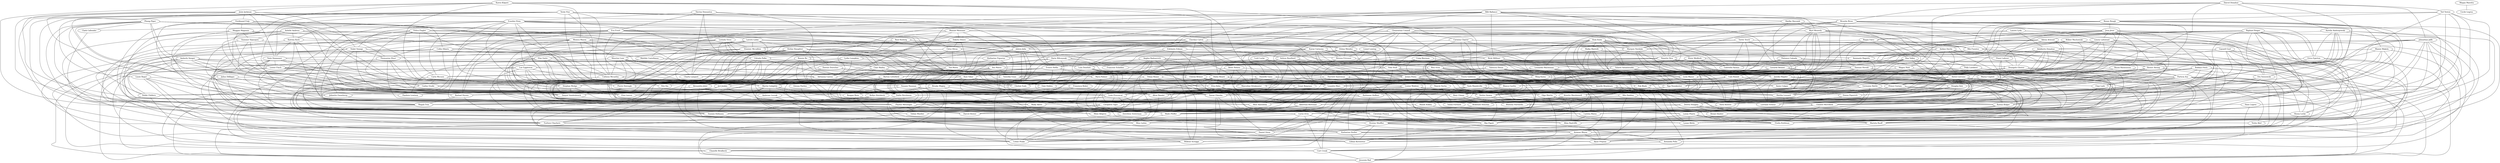 graph g
{
" Lavern Lasko " -- " Leandra Marc "
" Lavern Lasko " -- " Francene Schebler "
" Lavern Lasko " -- " Thomasine Hiser "
" Lavern Lasko " -- " Elsy Gertz "
" Lavern Lasko " -- " Allan Radcliffe "
" Lavern Lasko " -- " Valarie Ashalintubbi "
" Lavern Lasko " -- " Maurine Loos "
" Lavern Lasko " -- " Ashton Rouillard "
" Lavern Lasko " -- " Dominic Mccallion "
" Lavern Lasko " -- " Kasi Tokar "
" Nga Noonkester " -- " Johnette Fauntleroy "
" Nga Noonkester " -- " Albertina Bertrand "
" Cyrus Irvin " -- " Daniel Orem "
" Cyrus Irvin " -- " Curt Cronk "
" Cyrus Irvin " -- " Miss Lydon "
" Cyrus Irvin " -- " Arianne Rhyne "
" Germaine Battle " -- " Mckenzie Houchin "
" Germaine Battle " -- " Elodia Kuhlman "
" Germaine Battle " -- " Ruthanne Heffner "
" Germaine Battle " -- " Debbi Childers "
" Germaine Battle " -- " Stormy Shuffler "
" Lionel Lawing " -- " Maile Pfeffer "
" Lionel Lawing " -- " Brenna Ericsson "
" Lionel Lawing " -- " Tameika Guan "
" Phyliss Metzinger " -- " Maile Pfeffer "
" Phyliss Metzinger " -- " Tobias Mueller "
" Myrtie Golightly " -- " Ambrose Luczak "
" Myrtie Golightly " -- " Suzann Hofmann "
" Myrtie Golightly " -- " Stormy Shuffler "
" Myrtie Golightly " -- " Chantel Merrifield "
" Myrtie Golightly " -- " Hertha Lessard "
" Myrtie Golightly " -- " Cyrus Irvin "
" Raul Roehrig " -- " Zelma Mendez "
" Raul Roehrig " -- " Dominic Mccallion "
" Raul Roehrig " -- " Joslyn Penta "
" Raul Roehrig " -- " Dalila Hershman "
" Raul Roehrig " -- " Miss Amendola "
" Meggan Maginnis " -- " Hertha Lessard "
" Meggan Maginnis " -- " Summer Stjacques "
" Meggan Maginnis " -- " Darin Wilczynski "
" Meggan Maginnis " -- " Pok Blade "
" Meggan Maginnis " -- " Rashad Styons "
" Meggan Maginnis " -- " Mckenzie Houchin "
" Adrianna Caston " -- " Susann Nauman "
" Adrianna Caston " -- " Jeri Junkin "
" Adrianna Caston " -- " Maile Pfeffer "
" Clementina Connell " -- " Kizzy Medlock "
" Clementina Connell " -- " Zelma Mendez "
" Clementina Connell " -- " Carmina Claytor "
" Clementina Connell " -- " Marquis Nordyke "
" Clementina Connell " -- " Lionel Lawing "
" Clementina Connell " -- " Lula Douthitt "
" Clementina Connell " -- " Miss Amendola "
" Clementina Connell " -- " Min Fuentez "
" Clementina Connell " -- " Susann Nauman "
" Clementina Connell " -- " Elodia Kuhlman "
" Violet Youngs " -- " Danyel Vandenbosch "
" Violet Youngs " -- " Clair Malley "
" Violet Youngs " -- " Matilde Castellanos "
" Violet Youngs " -- " Thomasine Hiser "
" Violet Youngs " -- " Rashad Styons "
" Violet Youngs " -- " Earleen Chachere "
" Violet Youngs " -- " Darcel Hester "
" Pierre Dorough " -- " Christian Pouncy "
" Pierre Dorough " -- " Olga Martin "
" Pierre Dorough " -- " Leah Provencal "
" Pierre Dorough " -- " Albertina Bertrand "
" Adalberto Donahue " -- " Deangelo Gloster "
" Adalberto Donahue " -- " Chelsie Eads "
" Adalberto Donahue " -- " Polly Luebbert "
" Adalberto Donahue " -- " Nga Noonkester "
" Adalberto Donahue " -- " Eboni Lafever "
" Adalberto Donahue " -- " Stephan Wedge "
" Adalberto Donahue " -- " Phyliss Metzinger "
" Adalberto Donahue " -- " Miss Amendola "
" Adalberto Donahue " -- " Alyse Prejean "
" Johnette Fauntleroy " -- " Deetta Stingley "
" Eusebio Elem " -- " Myra Palmer "
" Eusebio Elem " -- " Katrina Koch "
" Eusebio Elem " -- " Magali Fein "
" Eusebio Elem " -- " Jena Jeter "
" Eusebio Elem " -- " Violet Youngs "
" Eusebio Elem " -- " Cleta Olivas "
" Eusebio Elem " -- " Vida Stull "
" Eusebio Elem " -- " Travis Goldston "
" Eusebio Elem " -- " Arnette Macdonnell "
" Eusebio Elem " -- " Glenna Pardon "
" Eusebio Elem " -- " Jeri Junkin "
" Eusebio Elem " -- " Carin Mccuen "
" Eusebio Elem " -- " Stephan Wedge "
" Jena Jeter " -- " Eboni Lafever "
" Jena Jeter " -- " Bryon Rasmusson "
" Jena Jeter " -- " Magali Fein "
" Jena Jeter " -- " Ashlyn Davila "
" Jena Jeter " -- " Regan Falco "
" Jena Jeter " -- " Arianne Rhyne "
" Jena Jeter " -- " Linsey Lafontant "
" Jena Jeter " -- " Robbyn Felch "
" Jena Jeter " -- " Annmarie Hagerty "
" Jena Jeter " -- " Elsa Lauver "
" Jena Jeter " -- " Alyse Prejean "
" Louise Waldow " -- " Chanelle Brodbeck "
" Louise Waldow " -- " Katharina Steller "
" Louise Waldow " -- " Olga Martin "
" Louise Waldow " -- " Nettie Oyama "
" Louise Waldow " -- " Albertina Bertrand "
" Louise Waldow " -- " Lanny Pharis "
" Louise Waldow " -- " Dalila Hershman "
" Louise Waldow " -- " Lynne Bittle "
" Louise Waldow " -- " Dorothea Testerman "
" Louise Waldow " -- " Lorriane Schnur "
" Carin Mccuen " -- " Darcel Hester "
" Carin Mccuen " -- " Carley Ovalle "
" Carin Mccuen " -- " Elsa Lauver "
" Jeri Junkin " -- " Saran Chisolm "
" Jeri Junkin " -- " Debbi Childers "
" Jeri Junkin " -- " Rashad Styons "
" Jeri Junkin " -- " Pandora Lewison "
" Jeri Junkin " -- " Carlota Matos "
" Jeri Junkin " -- " Elsa Lauver "
" Grant Bejarano " -- " Alton Randel "
" Deangelo Gloster " -- " Lynne Bittle "
" Deangelo Gloster " -- " Kasi Tokar "
" Deangelo Gloster " -- " Particia Acy "
" Deangelo Gloster " -- " Annis Colgan "
" Deangelo Gloster " -- " Armanda Polin "
" Leon Mazur " -- " Darcel Hester "
" Leon Mazur " -- " Vada Mandeville "
" Leon Mazur " -- " Grant Bejarano "
" Leon Mazur " -- " Annis Colgan "
" Leon Mazur " -- " Kellye Hornbeck "
" Leon Mazur " -- " Saran Chisolm "
" Mamie Makela " -- " Dalila Hershman "
" Mamie Makela " -- " Arnette Macdonnell "
" Mamie Makela " -- " Travis Goldston "
" Mamie Makela " -- " Renae Dauber "
" Mamie Makela " -- " Nanette Sica "
" Mamie Makela " -- " Armanda Polin "
" Davina Dossantos " -- " Eusebio Elem "
" Davina Dossantos " -- " Joslyn Penta "
" Davina Dossantos " -- " Alexandra Jobst "
" Davina Dossantos " -- " Eva Evert "
" Davina Dossantos " -- " Charla Lampert "
" Davina Dossantos " -- " Clair Malley "
" Ashlyn Davila " -- " Annmarie Hagerty "
" Ashlyn Davila " -- " Miss Lydon "
" Ashlyn Davila " -- " Librada Palko "
" Ashlyn Davila " -- " Hertha Lessard "
" Ashlyn Davila " -- " Chae Lark "
" Ashlyn Davila " -- " Sixta Keister "
" Ashlyn Davila " -- " Min Haddon "
" Ashlyn Davila " -- " Jessenia Bad "
" Travis Goldston " -- " Rashad Styons "
" Travis Goldston " -- " Prince Gurney "
" Travis Goldston " -- " Arianne Rhyne "
" Travis Goldston " -- " Mai Pigott "
" Travis Goldston " -- " Carlota Matos "
" Karan Carmona " -- " Marceline Drinkwater "
" Karan Carmona " -- " Curt Cronk "
" Karan Carmona " -- " Brenna Ericsson "
" Karan Carmona " -- " Ricki Milliner "
" Karan Carmona " -- " Hester Awong "
" Karan Carmona " -- " Prince Gurney "
" Karan Carmona " -- " Louise Waldow "
" Karan Carmona " -- " Leandra Marc "
" Karan Carmona " -- " Celine Peake "
" Zelma Mendez " -- " Chanelle Brodbeck "
" Zelma Mendez " -- " Leonardo Maclennan "
" Zelma Mendez " -- " Danyel Vandenbosch "
" Zelma Mendez " -- " Hertha Lessard "
" Zelma Mendez " -- " Danielle Gano "
" Zelma Mendez " -- " Ashton Rouillard "
" Zelma Mendez " -- " Brenna Ericsson "
" Zelma Mendez " -- " Alyse Prejean "
" Lanora Lyda " -- " Regan Falco "
" Lanora Lyda " -- " Ora Sosnowski "
" Lanora Lyda " -- " Carlota Matos "
" Lanora Lyda " -- " Adalberto Donahue "
" Lanora Lyda " -- " Adrianna Caston "
" Katrina Koch " -- " Whitney Parrinello "
" Katrina Koch " -- " Karan Carmona "
" Katrina Koch " -- " Torie Donmoyer "
" Katrina Koch " -- " Johnette Fauntleroy "
" Katrina Koch " -- " Maile Pfeffer "
" Katrina Koch " -- " Tanna Forward "
" Joslyn Penta " -- " Vada Mandeville "
" Joslyn Penta " -- " Susann Nauman "
" Joslyn Penta " -- " Nga Noonkester "
" Joslyn Penta " -- " Bianca Garlitz "
" Joslyn Penta " -- " Albertina Bertrand "
" Tifany Roane " -- " Leah Provencal "
" Tifany Roane " -- " Leandra Marc "
" Tifany Roane " -- " Stephan Wedge "
" Tifany Roane " -- " Albertina Bertrand "
" Tifany Roane " -- " Maile Pfeffer "
" Gerardo Bennet " -- " Cathryn Mccarley "
" Gerardo Bennet " -- " Clinton Brimer "
" Gerardo Bennet " -- " Arnette Macdonnell "
" Gerardo Bennet " -- " Ming Kaina "
" Gerardo Bennet " -- " Miss Amendola "
" Marceline Drinkwater " -- " Allan Radcliffe "
" Damian Herold " -- " Lorriane Schnur "
" Damian Herold " -- " Haley Beard "
" Damian Herold " -- " Annis Colgan "
" Damian Herold " -- " Bianca Garlitz "
" Damian Herold " -- " Hertha Lessard "
" Damian Herold " -- " Celine Peake "
" Vida Stull " -- " Germaine Battle "
" Vida Stull " -- " Maile Pfeffer "
" Vida Stull " -- " Cyrus Irvin "
" Vida Stull " -- " Joslyn Penta "
" Vida Stull " -- " Annelle Brashears "
" Vida Stull " -- " Bianca Garlitz "
" Vida Stull " -- " Fransisca Bober "
" Eva Evert " -- " Rory Ulman "
" Eva Evert " -- " Magali Fein "
" Eva Evert " -- " Violet Youngs "
" Eva Evert " -- " Tod Morin "
" Eva Evert " -- " Lavern Lasko "
" Eva Evert " -- " Ernest Heflin "
" Eva Evert " -- " Tameika Guan "
" Eva Evert " -- " Rashad Styons "
" Eva Evert " -- " Phyliss Metzinger "
" Eva Evert " -- " Chanelle Brodbeck "
" Elodia Kuhlman " -- " Daniel Orem "
" Karma Bolger " -- " Carlota Matos "
" Karma Bolger " -- " Lynne Bittle "
" Karma Bolger " -- " Lanny Pharis "
" Renee Rough " -- " Lanny Pharis "
" Renee Rough " -- " Hester Awong "
" Renee Rough " -- " Mamie Makela "
" Renee Rough " -- " Phyliss Metzinger "
" Renee Rough " -- " Nanette Sica "
" Renee Rough " -- " Francene Schebler "
" Renee Rough " -- " Jena Jeter "
" Renee Rough " -- " Min Fuentez "
" Renee Rough " -- " Zelma Mendez "
" Renee Rough " -- " Ernest Heflin "
" Renee Rough " -- " Nettie Oyama "
" Renee Rough " -- " Gabriella Hymas "
" Tod Morin " -- " Tanna Forward "
" Tod Morin " -- " Arianne Rhyne "
" Particia Acy " -- " Jessenia Bad "
" Particia Acy " -- " Curt Cronk "
" Particia Acy " -- " Daniel Orem "
" Particia Acy " -- " Arianne Rhyne "
" Particia Acy " -- " Chae Lark "
" Particia Acy " -- " Leah Provencal "
" Particia Acy " -- " Carley Ovalle "
" Particia Acy " -- " Katharina Steller "
" Brenna Ericsson " -- " Leon Mazur "
" Brenna Ericsson " -- " Particia Acy "
" Brenna Ericsson " -- " Leandra Marc "
" Nettie Oyama " -- " Whitney Parrinello "
" Nettie Oyama " -- " Tanna Forward "
" Nettie Oyama " -- " Daniel Orem "
" Harriett Sanroman " -- " Vada Mandeville "
" Harriett Sanroman " -- " Dorothea Testerman "
" Harriett Sanroman " -- " Grant Bejarano "
" Harriett Sanroman " -- " Karma Bolger "
" Harriett Sanroman " -- " Jeri Junkin "
" Harriett Sanroman " -- " Reagan Roza "
" Harriett Sanroman " -- " Annelle Brashears "
" Harriett Sanroman " -- " Tobias Mueller "
" Harriett Sanroman " -- " Miss Amendola "
" Alton Randel " -- " Celine Peake "
" Torie Donmoyer " -- " Ruthanne Heffner "
" Torie Donmoyer " -- " Danielle Gano "
" Torie Donmoyer " -- " Alton Randel "
" Torie Donmoyer " -- " Albertina Bertrand "
" Torie Donmoyer " -- " Lester Finch "
" Torie Donmoyer " -- " Miss Amendola "
" Torie Donmoyer " -- " Elsa Lauver "
" Leonardo Maclennan " -- " Nga Noonkester "
" Leonardo Maclennan " -- " Lorriane Schnur "
" Leonardo Maclennan " -- " Barton Littlefield "
" Leonardo Maclennan " -- " Pok Blade "
" Leonardo Maclennan " -- " Sixta Keister "
" Armanda Polin " -- " Curt Cronk "
" Saran Chisolm " -- " Armanda Polin "
" Saran Chisolm " -- " Gillian Kerstetter "
" Saran Chisolm " -- " Mai Pigott "
" Cleopatra Tiger " -- " Suzann Hofmann "
" Cleopatra Tiger " -- " Darcel Hester "
" Ruthanne Heffner " -- " Stormy Shuffler "
" Ruthanne Heffner " -- " Miss Amendola "
" Ted Teston " -- " Chantel Merrifield "
" Ted Teston " -- " Marceline Drinkwater "
" Ted Teston " -- " Carlota Matos "
" Ted Teston " -- " Renee Rough "
" Ted Teston " -- " Joleen Julia "
" Ted Teston " -- " Karma Bolger "
" Ted Teston " -- " Miss Lydon "
" Matilde Castellanos " -- " Jamika Hippler "
" Matilde Castellanos " -- " Lula Douthitt "
" Matilde Castellanos " -- " Pandora Lewison "
" Lydia Lumpkins " -- " Arianne Rhyne "
" Lydia Lumpkins " -- " Vito Sia "
" Lydia Lumpkins " -- " Ara Matus "
" Lydia Lumpkins " -- " Adrianna Caston "
" Lydia Lumpkins " -- " Gillian Kerstetter "
" Reagan Roza " -- " Lorriane Schnur "
" Reagan Roza " -- " Alyse Prejean "
" Stormy Shuffler " -- " Gillian Kerstetter "
" Stormy Shuffler " -- " Katharina Steller "
" Stormy Shuffler " -- " Arianne Rhyne "
" Stormy Shuffler " -- " Armanda Polin "
" Rita Ocon " -- " Nettie Oyama "
" Rita Ocon " -- " Prince Gurney "
" Rita Ocon " -- " Alyse Prejean "
" Rita Ocon " -- " Cary Knaub "
" Rita Ocon " -- " Pandora Lewison "
" Julius Difilippo " -- " Elva Debo "
" Julius Difilippo " -- " Stormy Shuffler "
" Julius Difilippo " -- " Ambrose Luczak "
" Lizzie Roper " -- " Stormy Shuffler "
" Lizzie Roper " -- " Darcel Hester "
" Lizzie Roper " -- " Magali Fein "
" Lizzie Roper " -- " Vada Mandeville "
" Lizzie Roper " -- " Willene Scroggs "
" Lanny Pharis " -- " Elodia Kuhlman "
" Lanny Pharis " -- " Tesha Abel "
" Lanny Pharis " -- " Lynne Bittle "
" Lanny Pharis " -- " Katharina Steller "
" Lanny Pharis " -- " Mariela Ruoff "
" Lula Douthitt " -- " Cleopatra Tiger "
" Lula Douthitt " -- " Celine Peake "
" Lula Douthitt " -- " Haley Beard "
" Lula Douthitt " -- " Lanny Pharis "
" Lula Douthitt " -- " Elodia Kuhlman "
" Raphael Roiger " -- " Lynne Bittle "
" Raphael Roiger " -- " Ora Sosnowski "
" Raphael Roiger " -- " Mimi Ahlgren "
" Raphael Roiger " -- " Erica Egerton "
" Raphael Roiger " -- " Christian Pouncy "
" Raphael Roiger " -- " Adena Arwood "
" Raphael Roiger " -- " Marquis Nordyke "
" Raphael Roiger " -- " Hoa Tolley "
" Raphael Roiger " -- " Damian Herold "
" Raphael Roiger " -- " Olga Martin "
" Raphael Roiger " -- " Hans Legree "
" Monica Mazon " -- " Earleen Chachere "
" Monica Mazon " -- " Maurine Loos "
" Monica Mazon " -- " Marquis Nordyke "
" Monica Mazon " -- " Katharine Figueras "
" Monica Mazon " -- " Lue Eggleston "
" Monica Mazon " -- " Myrtie Golightly "
" Monica Mazon " -- " Marceline Drinkwater "
" Monica Mazon " -- " Darcel Hester "
" Pok Blade " -- " Mimi Ahlgren "
" Pok Blade " -- " Rory Ulman "
" Pok Blade " -- " Mariela Ruoff "
" Pok Blade " -- " Lorriane Schnur "
" Carlota Matos " -- " Allan Radcliffe "
" Mai Pigott " -- " Gillian Kerstetter "
" Darcel Donahue " -- " Ora Sosnowski "
" Darcel Donahue " -- " Ted Teston "
" Darcel Donahue " -- " Magen Nish "
" Darcel Donahue " -- " Prince Gurney "
" Darcel Donahue " -- " Aurelia Andrzejewski "
" Darcel Donahue " -- " Joleen Julia "
" Darcel Donahue " -- " Ricarda Rivas "
" Darcel Donahue " -- " Johnathan Jaffe "
" Kum Kuhn " -- " Karma Bolger "
" Kum Kuhn " -- " Jamika Hippler "
" Kum Kuhn " -- " Malka Martelli "
" Kum Kuhn " -- " Gillian Kerstetter "
" Kum Kuhn " -- " Leah Provencal "
" Kum Kuhn " -- " Marquis Nordyke "
" Kum Kuhn " -- " Nanette Sica "
" Kum Kuhn " -- " Valarie Ashalintubbi "
" Kum Kuhn " -- " Nga Noonkester "
" Kum Kuhn " -- " Bianca Garlitz "
" Kum Kuhn " -- " Rory Ulman "
" Kum Kuhn " -- " Gabriella Hymas "
" Darin Wilczynski " -- " Clinton Brimer "
" Darin Wilczynski " -- " Francene Schebler "
" Darin Wilczynski " -- " Onie Dobles "
" Darin Wilczynski " -- " Hester Awong "
" Darin Wilczynski " -- " Tod Morin "
" Darin Wilczynski " -- " Renae Dauber "
" Darin Wilczynski " -- " Darcel Hester "
" Johnathan Jaffe " -- " Earleen Chachere "
" Johnathan Jaffe " -- " Shona Locke "
" Johnathan Jaffe " -- " Mariela Ruoff "
" Johnathan Jaffe " -- " Hester Awong "
" Johnathan Jaffe " -- " Cleta Olivas "
" Johnathan Jaffe " -- " Whitney Parrinello "
" Johnathan Jaffe " -- " Adalberto Donahue "
" Johnathan Jaffe " -- " Sixta Keister "
" Johnathan Jaffe " -- " Rashad Styons "
" Johnathan Jaffe " -- " Mai Pigott "
" Fransisca Bober " -- " Willene Scroggs "
" Fransisca Bober " -- " Leah Provencal "
" Fransisca Bober " -- " Magali Fein "
" Dalila Hershman " -- " Celine Peake "
" Dalila Hershman " -- " Phyliss Metzinger "
" Veola Vise " -- " Ricarda Rivas "
" Veola Vise " -- " Suzann Hofmann "
" Veola Vise " -- " Hoa Tolley "
" Veola Vise " -- " Cathryn Mccarley "
" Veola Vise " -- " Miss Lydon "
" Veola Vise " -- " Lester Finch "
" Veola Vise " -- " Daniel Orem "
" Veola Vise " -- " Elva Debo "
" Veola Vise " -- " Joleen Julia "
" Veola Vise " -- " Nanette Sica "
" Veola Vise " -- " Torie Donmoyer "
" Veola Vise " -- " Lizzie Roper "
" Veola Vise " -- " Pok Blade "
" Megan Marotta " -- " Cecile Legros "
" Chae Lark " -- " Darcel Hester "
" Hans Legree " -- " Chanelle Brodbeck "
" Billi Ballance " -- " Matilde Castellanos "
" Billi Ballance " -- " Rita Ocon "
" Billi Ballance " -- " Nanette Sica "
" Billi Ballance " -- " Karan Carmona "
" Billi Ballance " -- " Shelby Slocumb "
" Billi Ballance " -- " Cherilyn Calvin "
" Billi Ballance " -- " Myrl Meneely "
" Billi Ballance " -- " Ronnie Ro "
" Billi Ballance " -- " Ricki Milliner "
" Billi Ballance " -- " Onie Dobles "
" Billi Ballance " -- " Miss Amendola "
" Ming Kaina " -- " Brooks Wigley "
" Ming Kaina " -- " Chae Lark "
" Chantel Merrifield " -- " Maile Pfeffer "
" Chantel Merrifield " -- " Mimi Ahlgren "
" Chantel Merrifield " -- " Elodia Kuhlman "
" Leandra Marc " -- " Tobias Mueller "
" Leandra Marc " -- " Elodia Kuhlman "
" Leandra Marc " -- " Phyliss Metzinger "
" Leandra Marc " -- " Saran Chisolm "
" Danyel Vandenbosch " -- " Cleopatra Tiger "
" Douglas Koh " -- " Hertha Lessard "
" Douglas Koh " -- " Donna Popovich "
" Douglas Koh " -- " Cleopatra Tiger "
" Douglas Koh " -- " Chantel Merrifield "
" Douglas Koh " -- " Mckenzie Houchin "
" Min Haddon " -- " Gillian Kerstetter "
" Min Haddon " -- " Miss Amendola "
" Min Haddon " -- " Shona Locke "
" Elva Debo " -- " Miss Amendola "
" Elva Debo " -- " Rory Ulman "
" Myrl Meneely " -- " Douglas Koh "
" Myrl Meneely " -- " Raul Roehrig "
" Myrl Meneely " -- " Arnette Macdonnell "
" Myrl Meneely " -- " Tesha Abel "
" Myrl Meneely " -- " Leah Provencal "
" Myrl Meneely " -- " Gerardo Bennet "
" Myrl Meneely " -- " Min Fuentez "
" Myrl Meneely " -- " Anton Luevano "
" Myrl Meneely " -- " Vida Stull "
" Myrl Meneely " -- " Patience Calzada "
" Myrl Meneely " -- " Leon Mazur "
" Myrl Meneely " -- " Nga Noonkester "
" Ashton Rouillard " -- " Rory Ulman "
" Ashton Rouillard " -- " Rita Ocon "
" Ashton Rouillard " -- " Lula Douthitt "
" Ashton Rouillard " -- " Harriett Sanroman "
" Ashton Rouillard " -- " Leandra Marc "
" Ashton Rouillard " -- " Johnette Fauntleroy "
" Ashton Rouillard " -- " Alyse Prejean "
" Clair Malley " -- " Fransisca Bober "
" Clair Malley " -- " Arnette Macdonnell "
" Clair Malley " -- " Dorothea Testerman "
" Clair Malley " -- " Adrianna Caston "
" Clair Malley " -- " Barton Littlefield "
" Clair Malley " -- " Louise Waldow "
" Clair Malley " -- " Cyrus Irvin "
" Susann Nauman " -- " Jessenia Bad "
" Susann Nauman " -- " Magali Fein "
" Susann Nauman " -- " Mckenzie Houchin "
" Cary Knaub " -- " Leandra Marc "
" Cary Knaub " -- " Sixta Keister "
" Cary Knaub " -- " Louise Waldow "
" Cary Knaub " -- " Mariela Ruoff "
" Cary Knaub " -- " Karma Bolger "
" Cary Knaub " -- " Douglas Koh "
" Cary Knaub " -- " Glenna Pardon "
" Cary Knaub " -- " Pok Blade "
" Cary Knaub " -- " Christian Pouncy "
" Nanette Sica " -- " Nancie Socha "
" Nanette Sica " -- " Lanny Pharis "
" Nanette Sica " -- " Vada Mandeville "
" Nanette Sica " -- " Mai Pigott "
" Nanette Sica " -- " Vida Stull "
" Nanette Sica " -- " Clair Malley "
" Nanette Sica " -- " Gerardo Bennet "
" Nanette Sica " -- " Cary Knaub "
" Nanette Sica " -- " Haley Beard "
" Nanette Sica " -- " Gabriella Hymas "
" Nanette Sica " -- " Jessenia Bad "
" Olga Martin " -- " Allan Radcliffe "
" Olga Martin " -- " Curt Cronk "
" Olga Martin " -- " Chantel Merrifield "
" Olga Martin " -- " Hans Legree "
" Glenna Pardon " -- " Dorothea Testerman "
" Anton Luevano " -- " Maile Pfeffer "
" Anton Luevano " -- " Kellye Hornbeck "
" Anton Luevano " -- " Lorriane Schnur "
" Anton Luevano " -- " Bianca Garlitz "
" Anton Luevano " -- " Celine Peake "
" Albertina Bertrand " -- " Dorothea Testerman "
" Albertina Bertrand " -- " Darcel Hester "
" Albertina Bertrand " -- " Cyrus Irvin "
" Karen Kilgore " -- " Josie Jackman "
" Karen Kilgore " -- " Ming Kaina "
" Karen Kilgore " -- " Haley Beard "
" Karen Kilgore " -- " Monica Mazon "
" Karen Kilgore " -- " Danielle Gano "
" Karen Kilgore " -- " Susann Nauman "
" Karen Kilgore " -- " Suzann Hofmann "
" Karen Kilgore " -- " Daniel Orem "
" Arnette Macdonnell " -- " Mandi Ackley "
" Arnette Macdonnell " -- " Karma Bolger "
" Arnette Macdonnell " -- " Albertina Bertrand "
" Min Fuentez " -- " Lynne Bittle "
" Min Fuentez " -- " Kizzy Medlock "
" Min Fuentez " -- " Allan Radcliffe "
" Maurine Loos " -- " Nga Noonkester "
" Maurine Loos " -- " Cathryn Mccarley "
" Maurine Loos " -- " Adrianna Caston "
" Maurine Loos " -- " Damian Herold "
" Maurine Loos " -- " Cyrus Irvin "
" Maurine Loos " -- " Cleopatra Tiger "
" Maurine Loos " -- " Jessenia Bad "
" Rashad Styons " -- " Mai Pigott "
" Rashad Styons " -- " Magali Fein "
" Cathryn Mccarley " -- " Rory Ulman "
" Cathryn Mccarley " -- " Mimi Ahlgren "
" Summer Stjacques " -- " Johnette Fauntleroy "
" Summer Stjacques " -- " Carley Ovalle "
" Summer Stjacques " -- " Violet Youngs "
" Summer Stjacques " -- " Alton Randel "
" Danielle Gano " -- " Marceline Drinkwater "
" Danielle Gano " -- " Elva Debo "
" Danielle Gano " -- " Arnette Macdonnell "
" Danielle Gano " -- " Leah Provencal "
" Danielle Gano " -- " Bianca Garlitz "
" Danielle Gano " -- " Carlota Matos "
" Magali Fein " -- " Curt Cronk "
" Magali Fein " -- " Celine Peake "
" Robbyn Felch " -- " Danyel Vandenbosch "
" Robbyn Felch " -- " Tameika Guan "
" Robbyn Felch " -- " Particia Acy "
" Robbyn Felch " -- " Shona Locke "
" Robbyn Felch " -- " Mckenzie Houchin "
" Robbyn Felch " -- " Willene Scroggs "
" Josie Jackman " -- " Karma Bolger "
" Josie Jackman " -- " Mimi Ahlgren "
" Josie Jackman " -- " Nanette Sica "
" Josie Jackman " -- " Johnette Fauntleroy "
" Josie Jackman " -- " Violet Youngs "
" Josie Jackman " -- " Rashad Styons "
" Josie Jackman " -- " Torie Donmoyer "
" Josie Jackman " -- " Ferdinand Fulp "
" Josie Jackman " -- " Vito Sia "
" Ambrose Luczak " -- " Darcel Hester "
" Kellye Hornbeck " -- " Magali Fein "
" Kellye Hornbeck " -- " Jessenia Bad "
" Felica Flagler " -- " Rory Ulman "
" Felica Flagler " -- " Joslyn Penta "
" Felica Flagler " -- " Carin Mccuen "
" Felica Flagler " -- " Lanny Pharis "
" Felica Flagler " -- " Clair Malley "
" Felica Flagler " -- " Carlota Matos "
" Felica Flagler " -- " Marceline Drinkwater "
" Felica Flagler " -- " Raul Roehrig "
" Felica Flagler " -- " Phyliss Metzinger "
" Felica Flagler " -- " Mimi Ahlgren "
" Elsy Gertz " -- " Brooks Wigley "
" Elsy Gertz " -- " Stephan Wedge "
" Elsy Gertz " -- " Deangelo Gloster "
" Elsy Gertz " -- " Cathryn Mccarley "
" Elsy Gertz " -- " Phyliss Metzinger "
" Elsy Gertz " -- " Danyel Vandenbosch "
" Elsy Gertz " -- " Saran Chisolm "
" Elsy Gertz " -- " Curt Cronk "
" Polly Luebbert " -- " Tifany Roane "
" Polly Luebbert " -- " Anton Luevano "
" Polly Luebbert " -- " Marya Cogdell "
" Polly Luebbert " -- " Lanny Pharis "
" Anglea Radosevich " -- " Anton Luevano "
" Anglea Radosevich " -- " Adrianna Caston "
" Anglea Radosevich " -- " Willene Scroggs "
" Anglea Radosevich " -- " Ernest Heflin "
" Anglea Radosevich " -- " Vida Stull "
" Anglea Radosevich " -- " Tameika Guan "
" Anglea Radosevich " -- " Kasi Tokar "
" Anglea Radosevich " -- " Suzann Hofmann "
" Anglea Radosevich " -- " Daniel Orem "
" Mimi Ahlgren " -- " Mai Pigott "
" Torrie Tesch " -- " Min Fuentez "
" Torrie Tesch " -- " Patience Calzada "
" Torrie Tesch " -- " Ricki Milliner "
" Torrie Tesch " -- " Rita Ocon "
" Torrie Tesch " -- " Myra Palmer "
" Torrie Tesch " -- " Armanda Polin "
" Torrie Tesch " -- " Gabriella Hymas "
" Carmina Claytor " -- " Karan Carmona "
" Carmina Claytor " -- " Jessenia Bad "
" Carmina Claytor " -- " Marquis Nordyke "
" Carmina Claytor " -- " Albertina Bertrand "
" Carmina Claytor " -- " Leonardo Maclennan "
" Carmina Claytor " -- " Hertha Lessard "
" Wilber Wachowiak " -- " Lorriane Schnur "
" Wilber Wachowiak " -- " Thomasine Hiser "
" Wilber Wachowiak " -- " Myrtie Golightly "
" Wilber Wachowiak " -- " Min Fuentez "
" Wilber Wachowiak " -- " Dalila Hershman "
" Wilber Wachowiak " -- " Mariela Ruoff "
" Regan Falco " -- " Leon Mazur "
" Regan Falco " -- " Cary Knaub "
" Regan Falco " -- " Hoa Tolley "
" Regan Falco " -- " Ashlyn Davila "
" Regan Falco " -- " Damian Herold "
" Regan Falco " -- " Tod Morin "
" Adena Arwood " -- " Marquis Nordyke "
" Adena Arwood " -- " Curt Cronk "
" Adena Arwood " -- " Darin Wilczynski "
" Adena Arwood " -- " Vada Mandeville "
" Adena Arwood " -- " Rashad Styons "
" Adena Arwood " -- " Danielle Gano "
" Adena Arwood " -- " Leonardo Maclennan "
" Adena Arwood " -- " Cleopatra Tiger "
" Valencia Dimas " -- " Stormy Shuffler "
" Valencia Dimas " -- " Harriett Sanroman "
" Valencia Dimas " -- " Ming Kaina "
" Valencia Dimas " -- " Mimi Ahlgren "
" Valencia Dimas " -- " Lynne Bittle "
" Valencia Dimas " -- " Myrtie Golightly "
" Valencia Dimas " -- " Nga Noonkester "
" Valencia Dimas " -- " Olga Martin "
" Valencia Dimas " -- " Cyrus Irvin "
" Valencia Dimas " -- " Ambrose Luczak "
" Cherilyn Calvin " -- " Collin Hilario "
" Cherilyn Calvin " -- " Annis Colgan "
" Cherilyn Calvin " -- " Lula Douthitt "
" Cherilyn Calvin " -- " Brett Nelsen "
" Cherilyn Calvin " -- " Willene Scroggs "
" Cherilyn Calvin " -- " Albertina Bertrand "
" Cherilyn Calvin " -- " Katharine Figueras "
" Cherilyn Calvin " -- " Lydia Lumpkins "
" Cherilyn Calvin " -- " Clair Malley "
" Cherilyn Calvin " -- " Zelma Mendez "
" Cherilyn Calvin " -- " Myra Palmer "
" Ricki Milliner " -- " Chelsie Eads "
" Ricki Milliner " -- " Valarie Ashalintubbi "
" Ricki Milliner " -- " Ming Kaina "
" Ricki Milliner " -- " Jamika Hippler "
" Ricki Milliner " -- " Nga Noonkester "
" Ricki Milliner " -- " Deetta Stingley "
" Sixta Keister " -- " Christian Pouncy "
" Jamika Hippler " -- " Magali Fein "
" Jamika Hippler " -- " Nettie Oyama "
" Jamika Hippler " -- " Elodia Kuhlman "
" Jamika Hippler " -- " Celine Peake "
" Annmarie Hagerty " -- " Saran Chisolm "
" Annmarie Hagerty " -- " Tod Morin "
" Ernest Heflin " -- " Phyliss Metzinger "
" Ernest Heflin " -- " Myra Palmer "
" Ernest Heflin " -- " Miss Lydon "
" Ernest Heflin " -- " Nettie Oyama "
" Ernest Heflin " -- " Annelle Brashears "
" Ernest Heflin " -- " Jessenia Bad "
" Rory Ulman " -- " Mai Pigott "
" Rory Ulman " -- " Mckenzie Houchin "
" Hoa Tolley " -- " Valarie Ashalintubbi "
" Hoa Tolley " -- " Leah Provencal "
" Hoa Tolley " -- " Barton Littlefield "
" Hoa Tolley " -- " Karma Bolger "
" Hoa Tolley " -- " Olga Martin "
" Hoa Tolley " -- " Carley Ovalle "
" Hoa Tolley " -- " Deetta Stingley "
" Hoa Tolley " -- " Darcel Hester "
" Gaynell Guel " -- " Karma Bolger "
" Gaynell Guel " -- " Stephan Wedge "
" Gaynell Guel " -- " Arianne Rhyne "
" Gaynell Guel " -- " Shona Locke "
" Gaynell Guel " -- " Torie Donmoyer "
" Gaynell Guel " -- " Cleopatra Tiger "
" Gaynell Guel " -- " Daniel Orem "
" Curt Cronk " -- " Jessenia Bad "
" Lorinda Vives " -- " Brenna Ericsson "
" Lorinda Vives " -- " Mckenzie Houchin "
" Lorinda Vives " -- " Haley Beard "
" Lorinda Vives " -- " Dominic Mccallion "
" Lorinda Vives " -- " Rashad Styons "
" Lorinda Vives " -- " Tifany Roane "
" Lorinda Vives " -- " Leon Mazur "
" Lorinda Vives " -- " Dalila Hershman "
" Lorinda Vives " -- " Danyel Vandenbosch "
" Ricarda Rivas " -- " Arnette Macdonnell "
" Ricarda Rivas " -- " Erica Egerton "
" Ricarda Rivas " -- " Clair Malley "
" Ricarda Rivas " -- " Eva Evert "
" Ricarda Rivas " -- " Linsey Lafontant "
" Ricarda Rivas " -- " Marquis Nordyke "
" Ricarda Rivas " -- " Ashton Rouillard "
" Ricarda Rivas " -- " Clark Callender "
" Ricarda Rivas " -- " Jamika Hippler "
" Ricarda Rivas " -- " Deangelo Gloster "
" Ricarda Rivas " -- " Joslyn Penta "
" Ricarda Rivas " -- " Elva Debo "
" Ricarda Rivas " -- " Willene Scroggs "
" Linsey Lafontant " -- " Hester Awong "
" Linsey Lafontant " -- " Renae Dauber "
" Linsey Lafontant " -- " Lorriane Schnur "
" Linsey Lafontant " -- " Dominic Mccallion "
" Linsey Lafontant " -- " Prince Gurney "
" Linsey Lafontant " -- " Myrtie Golightly "
" Linsey Lafontant " -- " Pok Blade "
" Eboni Lafever " -- " Deangelo Gloster "
" Eboni Lafever " -- " Christian Pouncy "
" Eboni Lafever " -- " Maile Pfeffer "
" Lesli Lucke " -- " Leandra Marc "
" Lesli Lucke " -- " Magen Nish "
" Lesli Lucke " -- " Myra Palmer "
" Lesli Lucke " -- " Cleopatra Tiger "
" Bryon Rasmusson " -- " Alton Randel "
" Bryon Rasmusson " -- " Prince Gurney "
" Bryon Rasmusson " -- " Particia Acy "
" Bryon Rasmusson " -- " Joslyn Penta "
" Bryon Rasmusson " -- " Saran Chisolm "
" Willene Scroggs " -- " Chanelle Brodbeck "
" Ronnie Ro " -- " Chelsie Eads "
" Ronnie Ro " -- " Clair Malley "
" Ronnie Ro " -- " Elsa Lauver "
" Ronnie Ro " -- " Wally Abrev "
" Ronnie Ro " -- " Albertina Bertrand "
" Ronnie Ro " -- " Daniel Orem "
" Ferdinand Fulp " -- " Charla Lampert "
" Ferdinand Fulp " -- " Grant Bejarano "
" Ferdinand Fulp " -- " Meggan Maginnis "
" Ferdinand Fulp " -- " Julius Difilippo "
" Ferdinand Fulp " -- " Thomasine Hiser "
" Ferdinand Fulp " -- " Olga Martin "
" Ferdinand Fulp " -- " Stephan Wedge "
" Ferdinand Fulp " -- " Mandi Ackley "
" Carley Ovalle " -- " Suzann Hofmann "
" Carley Ovalle " -- " Hertha Lessard "
" Onie Dobles " -- " Arnette Macdonnell "
" Onie Dobles " -- " Kellye Hornbeck "
" Malka Martelli " -- " Nanette Sica "
" Malka Martelli " -- " Leon Mazur "
" Malka Martelli " -- " Sixta Keister "
" Malka Martelli " -- " Rory Ulman "
" Malka Martelli " -- " Lorriane Schnur "
" Clark Callender " -- " Earleen Chachere "
" Ora Sosnowski " -- " Suzann Hofmann "
" Ora Sosnowski " -- " Deetta Stingley "
" Alexandra Jobst " -- " Debbi Childers "
" Alexandra Jobst " -- " Phyliss Metzinger "
" Alexandra Jobst " -- " Miss Lydon "
" Dorothea Testerman " -- " Earleen Chachere "
" Debbi Childers " -- " Chanelle Brodbeck "
" Debbi Childers " -- " Curt Cronk "
" Annis Colgan " -- " Cyrus Irvin "
" Annis Colgan " -- " Donna Popovich "
" Stephan Wedge " -- " Cleopatra Tiger "
" Stephan Wedge " -- " Danyel Vandenbosch "
" Katharine Figueras " -- " Dalila Hershman "
" Katharine Figueras " -- " Ara Matus "
" Katharine Figueras " -- " Tod Morin "
" Katharine Figueras " -- " Whitney Parrinello "
" Patience Calzada " -- " Jessenia Bad "
" Patience Calzada " -- " Cathryn Mccarley "
" Patience Calzada " -- " Leandra Marc "
" Patience Calzada " -- " Gabriella Hymas "
" Patience Calzada " -- " Suzann Hofmann "
" Stefan Slaughter " -- " Karma Bolger "
" Stefan Slaughter " -- " Mimi Ahlgren "
" Stefan Slaughter " -- " Danyel Vandenbosch "
" Stefan Slaughter " -- " Harriett Sanroman "
" Stefan Slaughter " -- " Charla Lampert "
" Stefan Slaughter " -- " Ricki Milliner "
" Stefan Slaughter " -- " Kasi Tokar "
" Stefan Slaughter " -- " Dorene Durocher "
" Stefan Slaughter " -- " Maurine Loos "
" Stefan Slaughter " -- " Darin Wilczynski "
" Stefan Slaughter " -- " Kellye Hornbeck "
" Stefan Slaughter " -- " Shona Locke "
" Stefan Slaughter " -- " Daniel Orem "
" Manuel Meissner " -- " Gabriella Hymas "
" Manuel Meissner " -- " Lanny Pharis "
" Manuel Meissner " -- " Darin Wilczynski "
" Manuel Meissner " -- " Earleen Chachere "
" Manuel Meissner " -- " Cathryn Mccarley "
" Manuel Meissner " -- " Dakota Dimeo "
" Manuel Meissner " -- " Tameika Guan "
" Manuel Meissner " -- " Ronnie Ro "
" Magen Nish " -- " Lynne Bittle "
" Magen Nish " -- " Germaine Battle "
" Magen Nish " -- " Carin Mccuen "
" Magen Nish " -- " Tanna Forward "
" Craig Bierman " -- " Harriett Sanroman "
" Craig Bierman " -- " Vida Stull "
" Craig Bierman " -- " Deangelo Gloster "
" Craig Bierman " -- " Rory Ulman "
" Annelle Brashears " -- " Deetta Stingley "
" Annelle Brashears " -- " Lynne Bittle "
" Annelle Brashears " -- " Sixta Keister "
" Brett Nelsen " -- " Marceline Drinkwater "
" Brett Nelsen " -- " Christian Pouncy "
" Brett Nelsen " -- " Joslyn Penta "
" Brett Nelsen " -- " Katharina Steller "
" Kizzy Medlock " -- " Damian Herold "
" Kizzy Medlock " -- " Christian Pouncy "
" Kizzy Medlock " -- " Arnette Macdonnell "
" Kizzy Medlock " -- " Jeri Junkin "
" Kizzy Medlock " -- " Hertha Lessard "
" Kizzy Medlock " -- " Earleen Chachere "
" Kizzy Medlock " -- " Lester Finch "
" Kizzy Medlock " -- " Onie Dobles "
" Kizzy Medlock " -- " Mai Pigott "
" Kizzy Medlock " -- " Gabriella Hymas "
" Hertha Lessard " -- " Dorothea Testerman "
" Donna Popovich " -- " Sixta Keister "
" Donna Popovich " -- " Tanna Forward "
" Librada Palko " -- " Arnette Macdonnell "
" Librada Palko " -- " Sixta Keister "
" Librada Palko " -- " Tod Morin "
" Librada Palko " -- " Darcel Hester "
" Librada Palko " -- " Chanelle Brodbeck "
" Librada Palko " -- " Lula Douthitt "
" Librada Palko " -- " Lue Eggleston "
" Librada Palko " -- " Pierre Dorough "
" Librada Palko " -- " Kellye Hornbeck "
" Cleta Olivas " -- " Maile Pfeffer "
" Cleta Olivas " -- " Eboni Lafever "
" Cleta Olivas " -- " Barton Littlefield "
" Cleta Olivas " -- " Tod Morin "
" Cleta Olivas " -- " Dorothea Testerman "
" Hester Awong " -- " Elva Debo "
" Hester Awong " -- " Germaine Battle "
" Hester Awong " -- " Shona Locke "
" Hester Awong " -- " Albertina Bertrand "
" Hester Awong " -- " Joslyn Penta "
" Hester Awong " -- " Hertha Lessard "
" Hester Awong " -- " Ora Sosnowski "
" Vito Sia " -- " Earleen Chachere "
" Kasi Tokar " -- " Celine Peake "
" Kasi Tokar " -- " Dorothea Testerman "
" Kasi Tokar " -- " Onie Dobles "
" Kasi Tokar " -- " Pierre Dorough "
" Kasi Tokar " -- " Alton Randel "
" Kasi Tokar " -- " Chelsie Eads "
" Kasi Tokar " -- " Susann Nauman "
" Kasi Tokar " -- " Jessenia Bad "
" Marya Cogdell " -- " Jeri Junkin "
" Marya Cogdell " -- " Annelle Brashears "
" Marya Cogdell " -- " Chantel Merrifield "
" Marya Cogdell " -- " Tesha Abel "
" Marya Cogdell " -- " Darcel Hester "
" Arianne Rhyne " -- " Jessenia Bad "
" Arianne Rhyne " -- " Willene Scroggs "
" Arianne Rhyne " -- " Alyse Prejean "
" Shelby Slocumb " -- " Whitney Parrinello "
" Shelby Slocumb " -- " Ruthanne Heffner "
" Shelby Slocumb " -- " Leonardo Maclennan "
" Shelby Slocumb " -- " Marceline Drinkwater "
" Shelby Slocumb " -- " Myrl Meneely "
" Mandi Ackley " -- " Lynne Bittle "
" Marquis Nordyke " -- " Dorothea Testerman "
" Marquis Nordyke " -- " Marya Cogdell "
" Marquis Nordyke " -- " Charla Lampert "
" Marquis Nordyke " -- " Lorriane Schnur "
" Marquis Nordyke " -- " Polly Luebbert "
" Marquis Nordyke " -- " Darin Wilczynski "
" Marquis Nordyke " -- " Alton Randel "
" Leah Provencal " -- " Dorothea Testerman "
" Leah Provencal " -- " Celine Peake "
" Leah Provencal " -- " Wally Abrev "
" Leah Provencal " -- " Cleopatra Tiger "
" Mariela Ruoff " -- " Alyse Prejean "
" Maile Pfeffer " -- " Celine Peake "
" Nancie Socha " -- " Tanna Forward "
" Nancie Socha " -- " Ruthanne Heffner "
" Deetta Stingley " -- " Mariela Ruoff "
" Deetta Stingley " -- " Renae Dauber "
" Deetta Stingley " -- " Stormy Shuffler "
" Deetta Stingley " -- " Shona Locke "
" Ardelle Andress " -- " Cathryn Mccarley "
" Ardelle Andress " -- " Katharina Steller "
" Ardelle Andress " -- " Joleen Julia "
" Ardelle Andress " -- " Katrina Koch "
" Ardelle Andress " -- " Summer Stjacques "
" Ardelle Andress " -- " Librada Palko "
" Ardelle Andress " -- " Reagan Roza "
" Ardelle Andress " -- " Tod Morin "
" Ardelle Andress " -- " Dorothea Testerman "
" Shona Locke " -- " Willene Scroggs "
" Aurelia Andrzejewski " -- " Allan Radcliffe "
" Aurelia Andrzejewski " -- " Anton Luevano "
" Aurelia Andrzejewski " -- " Monica Mazon "
" Aurelia Andrzejewski " -- " Albertina Bertrand "
" Aurelia Andrzejewski " -- " Marya Cogdell "
" Aurelia Andrzejewski " -- " Kellye Hornbeck "
" Aurelia Andrzejewski " -- " Erica Egerton "
" Aurelia Andrzejewski " -- " Douglas Koh "
" Aurelia Andrzejewski " -- " Elodia Kuhlman "
" Tameika Guan " -- " Alexandra Jobst "
" Tameika Guan " -- " Saran Chisolm "
" Dakota Dimeo " -- " Brenna Ericsson "
" Dakota Dimeo " -- " Rita Ocon "
" Dakota Dimeo " -- " Lydia Lumpkins "
" Dakota Dimeo " -- " Karan Carmona "
" Dakota Dimeo " -- " Cleta Olivas "
" Dakota Dimeo " -- " Ernest Heflin "
" Dakota Dimeo " -- " Reagan Roza "
" Dakota Dimeo " -- " Christian Pouncy "
" Dakota Dimeo " -- " Chanelle Brodbeck "
" Mckenzie Houchin " -- " Daniel Orem "
" Christian Pouncy " -- " Stormy Shuffler "
" Lester Finch " -- " Debbi Childers "
" Lester Finch " -- " Jessenia Bad "
" Lester Finch " -- " Myrtie Golightly "
" Lester Finch " -- " Carley Ovalle "
" Lester Finch " -- " Maile Pfeffer "
" Lester Finch " -- " Leah Provencal "
" Lester Finch " -- " Adrianna Caston "
" Valarie Ashalintubbi " -- " Joslyn Penta "
" Valarie Ashalintubbi " -- " Annis Colgan "
" Valarie Ashalintubbi " -- " Leandra Marc "
" Valarie Ashalintubbi " -- " Chantel Merrifield "
" Valarie Ashalintubbi " -- " Elodia Kuhlman "
" Valarie Ashalintubbi " -- " Mariela Ruoff "
" Joleen Julia " -- " Dalila Hershman "
" Joleen Julia " -- " Kellye Hornbeck "
" Joleen Julia " -- " Annmarie Hagerty "
" Joleen Julia " -- " Saran Chisolm "
" Joleen Julia " -- " Leah Provencal "
" Joleen Julia " -- " Alton Randel "
" Ara Matus " -- " Tameika Guan "
" Ara Matus " -- " Kellye Hornbeck "
" Ara Matus " -- " Earleen Chachere "
" Ara Matus " -- " Kasi Tokar "
" Ara Matus " -- " Gillian Kerstetter "
" Ara Matus " -- " Charla Lampert "
" Ara Matus " -- " Min Haddon "
" Bianca Garlitz " -- " Danyel Vandenbosch "
" Bianca Garlitz " -- " Darcel Hester "
" Erica Egerton " -- " Ara Matus "
" Erica Egerton " -- " Lynne Bittle "
" Erica Egerton " -- " Saran Chisolm "
" Erica Egerton " -- " Willene Scroggs "
" Clinton Brimer " -- " Marceline Drinkwater "
" Clinton Brimer " -- " Vada Mandeville "
" Clinton Brimer " -- " Lanny Pharis "
" Clinton Brimer " -- " Elsa Lauver "
" Edelmira Edman " -- " Anton Luevano "
" Edelmira Edman " -- " Clinton Brimer "
" Edelmira Edman " -- " Katharine Figueras "
" Edelmira Edman " -- " Leah Provencal "
" Edelmira Edman " -- " Francene Schebler "
" Edelmira Edman " -- " Lorriane Schnur "
" Amberly Seeger " -- " Miss Amendola "
" Amberly Seeger " -- " Lester Finch "
" Amberly Seeger " -- " Celine Peake "
" Amberly Seeger " -- " Lula Douthitt "
" Amberly Seeger " -- " Germaine Battle "
" Amberly Seeger " -- " Lizzie Roper "
" Amberly Seeger " -- " Leah Provencal "
" Amberly Seeger " -- " Debbi Childers "
" Amberly Seeger " -- " Saran Chisolm "
" Katharina Steller " -- " Celine Peake "
" Katharina Steller " -- " Armanda Polin "
" Katharina Steller " -- " Gillian Kerstetter "
" Dorene Durocher " -- " Tameika Guan "
" Dorene Durocher " -- " Clinton Brimer "
" Dorene Durocher " -- " Carin Mccuen "
" Dorene Durocher " -- " Dalila Hershman "
" Dominic Mccallion " -- " Albertina Bertrand "
" Dominic Mccallion " -- " Eboni Lafever "
" Dominic Mccallion " -- " Wally Abrev "
" Dominic Mccallion " -- " Alyse Prejean "
" Haley Beard " -- " Curt Cronk "
" Haley Beard " -- " Vito Sia "
" Haley Beard " -- " Annis Colgan "
" Haley Beard " -- " Nancie Socha "
" Haley Beard " -- " Elva Debo "
" Haley Beard " -- " Christian Pouncy "
" Collin Hilario " -- " Suzann Hofmann "
" Collin Hilario " -- " Renae Dauber "
" Collin Hilario " -- " Matilde Castellanos "
" Collin Hilario " -- " Onie Dobles "
" Collin Hilario " -- " Willene Scroggs "
" Lue Eggleston " -- " Joslyn Penta "
" Lue Eggleston " -- " Katharina Steller "
" Lue Eggleston " -- " Pierre Dorough "
" Lue Eggleston " -- " Bianca Garlitz "
" Lue Eggleston " -- " Christian Pouncy "
" Lue Eggleston " -- " Lynne Bittle "
" Lue Eggleston " -- " Myrtie Golightly "
" Lue Eggleston " -- " Elsa Lauver "
" Myra Palmer " -- " Chelsie Eads "
" Myra Palmer " -- " Ruthanne Heffner "
" Myra Palmer " -- " Allan Radcliffe "
" Myra Palmer " -- " Leandra Marc "
" Myra Palmer " -- " Mai Pigott "
" Prince Gurney " -- " Earleen Chachere "
" Prince Gurney " -- " Rashad Styons "
" Prince Gurney " -- " Rory Ulman "
" Prince Gurney " -- " Karma Bolger "
" Thomasine Hiser " -- " Deetta Stingley "
" Thomasine Hiser " -- " Chelsie Eads "
" Thomasine Hiser " -- " Nettie Oyama "
" Thomasine Hiser " -- " Tobias Mueller "
" Barton Littlefield " -- " Willene Scroggs "
" Barton Littlefield " -- " Myrtie Golightly "
" Barton Littlefield " -- " Miss Amendola "
" Vada Mandeville " -- " Donna Popovich "
" Vada Mandeville " -- " Chantel Merrifield "
" Vada Mandeville " -- " Mandi Ackley "
" Vada Mandeville " -- " Alton Randel "
" Vada Mandeville " -- " Wally Abrev "
" Vada Mandeville " -- " Jessenia Bad "
" Phung Piper " -- " Clark Callender "
" Phung Piper " -- " Amberly Seeger "
" Phung Piper " -- " Jeri Junkin "
" Phung Piper " -- " Monica Mazon "
" Phung Piper " -- " Magali Fein "
" Phung Piper " -- " Eva Evert "
" Phung Piper " -- " Collin Hilario "
" Phung Piper " -- " Kellye Hornbeck "
" Phung Piper " -- " Debbi Childers "
" Phung Piper " -- " Lynne Bittle "
" Phung Piper " -- " Pandora Lewison "
" Brooks Wigley " -- " Reagan Roza "
" Brooks Wigley " -- " Mariela Ruoff "
" Brooks Wigley " -- " Daniel Orem "
}
